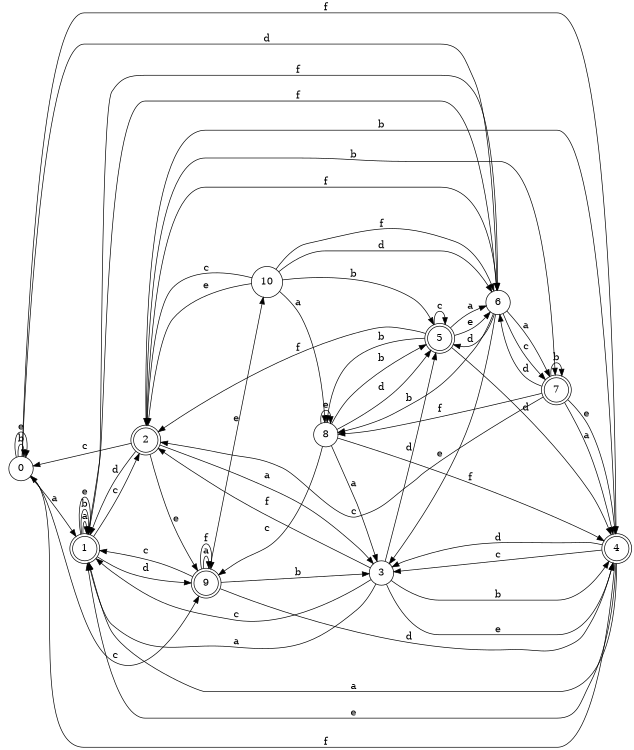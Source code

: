 digraph n9_9 {
__start0 [label="" shape="none"];

rankdir=LR;
size="8,5";

s0 [style="filled", color="black", fillcolor="white" shape="circle", label="0"];
s1 [style="rounded,filled", color="black", fillcolor="white" shape="doublecircle", label="1"];
s2 [style="rounded,filled", color="black", fillcolor="white" shape="doublecircle", label="2"];
s3 [style="filled", color="black", fillcolor="white" shape="circle", label="3"];
s4 [style="rounded,filled", color="black", fillcolor="white" shape="doublecircle", label="4"];
s5 [style="rounded,filled", color="black", fillcolor="white" shape="doublecircle", label="5"];
s6 [style="filled", color="black", fillcolor="white" shape="circle", label="6"];
s7 [style="rounded,filled", color="black", fillcolor="white" shape="doublecircle", label="7"];
s8 [style="filled", color="black", fillcolor="white" shape="circle", label="8"];
s9 [style="rounded,filled", color="black", fillcolor="white" shape="doublecircle", label="9"];
s10 [style="filled", color="black", fillcolor="white" shape="circle", label="10"];
s0 -> s1 [label="a"];
s0 -> s0 [label="b"];
s0 -> s9 [label="c"];
s0 -> s6 [label="d"];
s0 -> s0 [label="e"];
s0 -> s4 [label="f"];
s1 -> s1 [label="a"];
s1 -> s1 [label="b"];
s1 -> s2 [label="c"];
s1 -> s9 [label="d"];
s1 -> s1 [label="e"];
s1 -> s6 [label="f"];
s2 -> s3 [label="a"];
s2 -> s7 [label="b"];
s2 -> s0 [label="c"];
s2 -> s1 [label="d"];
s2 -> s9 [label="e"];
s2 -> s6 [label="f"];
s3 -> s1 [label="a"];
s3 -> s4 [label="b"];
s3 -> s1 [label="c"];
s3 -> s5 [label="d"];
s3 -> s4 [label="e"];
s3 -> s2 [label="f"];
s4 -> s1 [label="a"];
s4 -> s2 [label="b"];
s4 -> s3 [label="c"];
s4 -> s3 [label="d"];
s4 -> s1 [label="e"];
s4 -> s0 [label="f"];
s5 -> s6 [label="a"];
s5 -> s8 [label="b"];
s5 -> s5 [label="c"];
s5 -> s4 [label="d"];
s5 -> s6 [label="e"];
s5 -> s2 [label="f"];
s6 -> s7 [label="a"];
s6 -> s8 [label="b"];
s6 -> s7 [label="c"];
s6 -> s5 [label="d"];
s6 -> s3 [label="e"];
s6 -> s1 [label="f"];
s7 -> s4 [label="a"];
s7 -> s7 [label="b"];
s7 -> s2 [label="c"];
s7 -> s6 [label="d"];
s7 -> s4 [label="e"];
s7 -> s8 [label="f"];
s8 -> s3 [label="a"];
s8 -> s5 [label="b"];
s8 -> s9 [label="c"];
s8 -> s5 [label="d"];
s8 -> s8 [label="e"];
s8 -> s4 [label="f"];
s9 -> s9 [label="a"];
s9 -> s3 [label="b"];
s9 -> s1 [label="c"];
s9 -> s4 [label="d"];
s9 -> s10 [label="e"];
s9 -> s9 [label="f"];
s10 -> s8 [label="a"];
s10 -> s5 [label="b"];
s10 -> s2 [label="c"];
s10 -> s6 [label="d"];
s10 -> s2 [label="e"];
s10 -> s6 [label="f"];

}